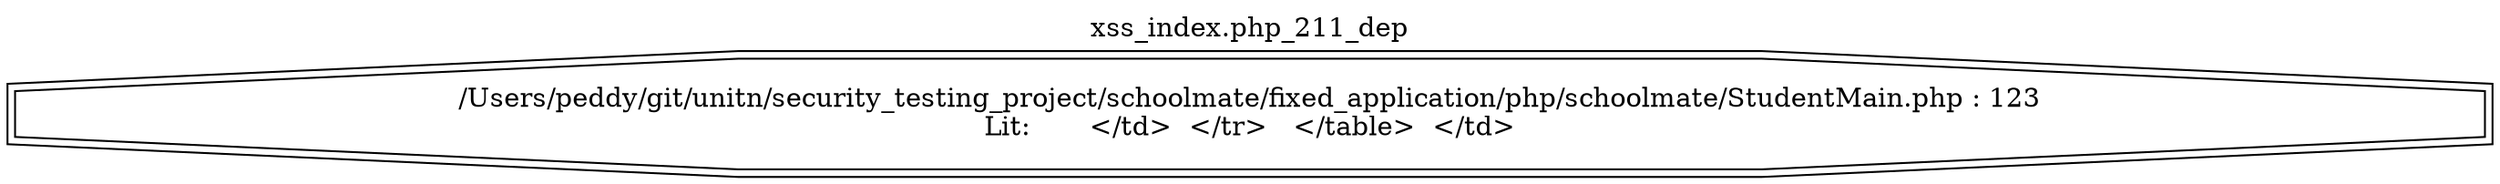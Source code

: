 digraph cfg {
  label="xss_index.php_211_dep";
  labelloc=t;
  n1 [shape=doubleoctagon, label="/Users/peddy/git/unitn/security_testing_project/schoolmate/fixed_application/php/schoolmate/StudentMain.php : 123\nLit:       </td>	</tr>   </table>  </td>\n"];
}
